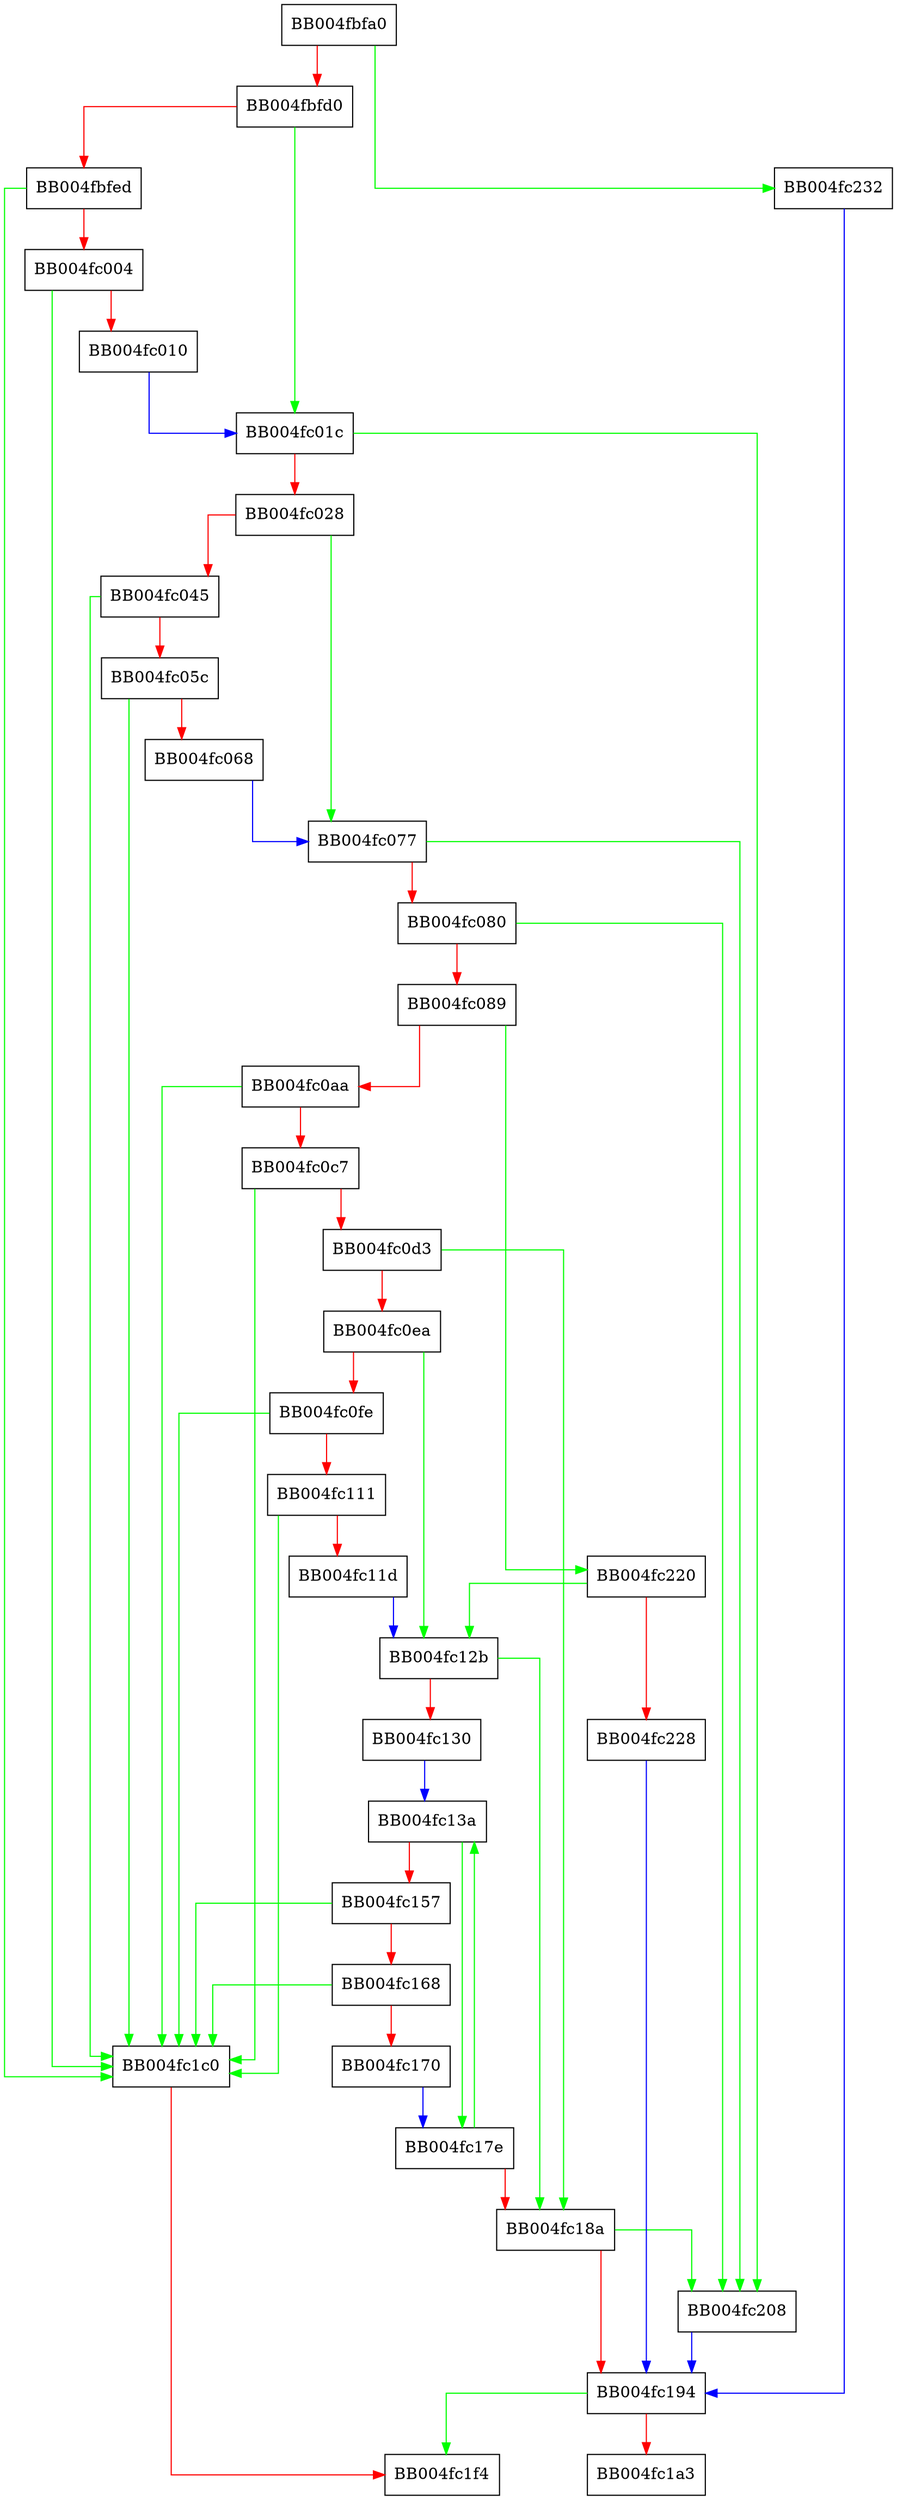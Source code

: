 digraph ch_on_crypto_recv_record {
  node [shape="box"];
  graph [splines=ortho];
  BB004fbfa0 -> BB004fc232 [color="green"];
  BB004fbfa0 -> BB004fbfd0 [color="red"];
  BB004fbfd0 -> BB004fc01c [color="green"];
  BB004fbfd0 -> BB004fbfed [color="red"];
  BB004fbfed -> BB004fc1c0 [color="green"];
  BB004fbfed -> BB004fc004 [color="red"];
  BB004fc004 -> BB004fc1c0 [color="green"];
  BB004fc004 -> BB004fc010 [color="red"];
  BB004fc010 -> BB004fc01c [color="blue"];
  BB004fc01c -> BB004fc208 [color="green"];
  BB004fc01c -> BB004fc028 [color="red"];
  BB004fc028 -> BB004fc077 [color="green"];
  BB004fc028 -> BB004fc045 [color="red"];
  BB004fc045 -> BB004fc1c0 [color="green"];
  BB004fc045 -> BB004fc05c [color="red"];
  BB004fc05c -> BB004fc1c0 [color="green"];
  BB004fc05c -> BB004fc068 [color="red"];
  BB004fc068 -> BB004fc077 [color="blue"];
  BB004fc077 -> BB004fc208 [color="green"];
  BB004fc077 -> BB004fc080 [color="red"];
  BB004fc080 -> BB004fc208 [color="green"];
  BB004fc080 -> BB004fc089 [color="red"];
  BB004fc089 -> BB004fc220 [color="green"];
  BB004fc089 -> BB004fc0aa [color="red"];
  BB004fc0aa -> BB004fc1c0 [color="green"];
  BB004fc0aa -> BB004fc0c7 [color="red"];
  BB004fc0c7 -> BB004fc1c0 [color="green"];
  BB004fc0c7 -> BB004fc0d3 [color="red"];
  BB004fc0d3 -> BB004fc18a [color="green"];
  BB004fc0d3 -> BB004fc0ea [color="red"];
  BB004fc0ea -> BB004fc12b [color="green"];
  BB004fc0ea -> BB004fc0fe [color="red"];
  BB004fc0fe -> BB004fc1c0 [color="green"];
  BB004fc0fe -> BB004fc111 [color="red"];
  BB004fc111 -> BB004fc1c0 [color="green"];
  BB004fc111 -> BB004fc11d [color="red"];
  BB004fc11d -> BB004fc12b [color="blue"];
  BB004fc12b -> BB004fc18a [color="green"];
  BB004fc12b -> BB004fc130 [color="red"];
  BB004fc130 -> BB004fc13a [color="blue"];
  BB004fc13a -> BB004fc17e [color="green"];
  BB004fc13a -> BB004fc157 [color="red"];
  BB004fc157 -> BB004fc1c0 [color="green"];
  BB004fc157 -> BB004fc168 [color="red"];
  BB004fc168 -> BB004fc1c0 [color="green"];
  BB004fc168 -> BB004fc170 [color="red"];
  BB004fc170 -> BB004fc17e [color="blue"];
  BB004fc17e -> BB004fc13a [color="green"];
  BB004fc17e -> BB004fc18a [color="red"];
  BB004fc18a -> BB004fc208 [color="green"];
  BB004fc18a -> BB004fc194 [color="red"];
  BB004fc194 -> BB004fc1f4 [color="green"];
  BB004fc194 -> BB004fc1a3 [color="red"];
  BB004fc1c0 -> BB004fc1f4 [color="red"];
  BB004fc208 -> BB004fc194 [color="blue"];
  BB004fc220 -> BB004fc12b [color="green"];
  BB004fc220 -> BB004fc228 [color="red"];
  BB004fc228 -> BB004fc194 [color="blue"];
  BB004fc232 -> BB004fc194 [color="blue"];
}